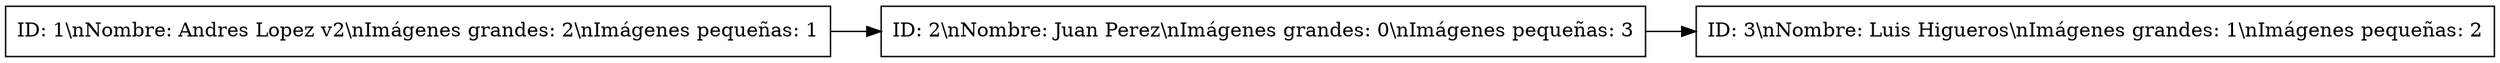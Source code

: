 digraph G {
    rankdir=LR;
    node [shape=record];
    node0 [label="
ID: 1\\n
Nombre: Andres Lopez v2\\n
Imágenes grandes: 2\\n
Imágenes pequeñas: 1"];
    node1 [label="
ID: 2\\n
Nombre: Juan Perez\\n
Imágenes grandes: 0\\n
Imágenes pequeñas: 3"];
    node0 -> node1;
    node2 [label="
ID: 3\\n
Nombre: Luis Higueros\\n
Imágenes grandes: 1\\n
Imágenes pequeñas: 2"];
    node1 -> node2;
}
